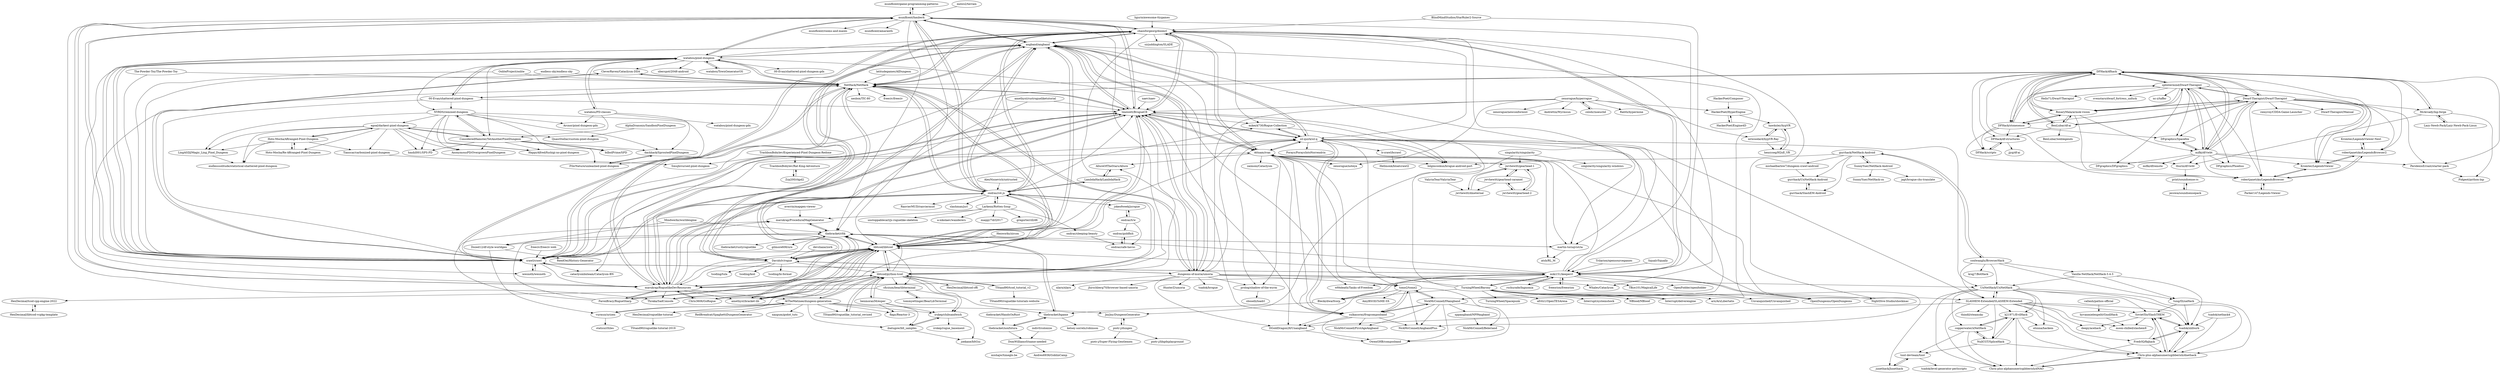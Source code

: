 digraph G {
"munificent/game-programming-patterns" -> "munificent/hauberk" ["e"=1]
"NightDive-Studio/shockmac" -> "chaosforgeorg/doomrl" ["e"=1]
"Interrupt/delverengine" -> "TurningWheel/Barony" ["e"=1]
"angband/angband" -> "NetHack/NetHack"
"angband/angband" -> "tmewett/BrogueCE"
"angband/angband" -> "crawl/crawl"
"angband/angband" -> "dungeons-of-moria/umoria"
"angband/angband" -> "sil-quirk/sil-q"
"angband/angband" -> "marukrap/RoguelikeDevResources"
"angband/angband" -> "chaosforgeorg/doomrl"
"angband/angband" -> "libtcod/libtcod"
"angband/angband" -> "Davidslv/rogue"
"angband/angband" -> "Attnam/ivan"
"angband/angband" -> "ondras/rot.js"
"angband/angband" -> "munificent/hauberk"
"angband/angband" -> "NickMcConnell/FAangband"
"angband/angband" -> "sulkasormi/frogcomposband"
"angband/angband" -> "watabou/pixel-dungeon"
"naev/naev" -> "tmewett/BrogueCE" ["e"=1]
"FaronBracy/RogueSharp" -> "marukrap/RoguelikeDevResources" ["e"=1]
"FaronBracy/RogueSharp" -> "libtcod/libtcod" ["e"=1]
"FaronBracy/RogueSharp" -> "marukrap/ProceduralMapGenerator" ["e"=1]
"FaronBracy/RogueSharp" -> "thebracket/rltk" ["e"=1]
"amethyst/bracket-lib" -> "libtcod/libtcod" ["e"=1]
"amethyst/bracket-lib" -> "thebracket/rltk" ["e"=1]
"freeciv/freeciv-web" -> "crawl/crawl" ["e"=1]
"latitudegames/AIDungeon" -> "NetHack/NetHack" ["e"=1]
"rschurade/Ingnomia" -> "miki151/keeperrl"
"Mindwerks/worldengine" -> "Dozed12/df-style-worldgen" ["e"=1]
"Mindwerks/worldengine" -> "thebracket/rltk" ["e"=1]
"marukrap/RoguelikeDevResources" -> "libtcod/libtcod"
"marukrap/RoguelikeDevResources" -> "FaronBracy/RogueSharp" ["e"=1]
"marukrap/RoguelikeDevResources" -> "munificent/hauberk"
"marukrap/RoguelikeDevResources" -> "angband/angband"
"marukrap/RoguelikeDevResources" -> "Chris3606/GoRogue" ["e"=1]
"marukrap/RoguelikeDevResources" -> "ondras/rot.js"
"marukrap/RoguelikeDevResources" -> "tmewett/BrogueCE"
"marukrap/RoguelikeDevResources" -> "marukrap/ProceduralMapGenerator"
"marukrap/RoguelikeDevResources" -> "thebracket/rltk"
"marukrap/RoguelikeDevResources" -> "AtTheMatinee/dungeon-generation"
"marukrap/RoguelikeDevResources" -> "Thraka/SadConsole" ["e"=1]
"marukrap/RoguelikeDevResources" -> "amethyst/bracket-lib" ["e"=1]
"marukrap/RoguelikeDevResources" -> "NetHack/NetHack"
"marukrap/RoguelikeDevResources" -> "libtcod/python-tcod"
"marukrap/RoguelikeDevResources" -> "chaosforgeorg/doomrl"
"miki151/keeperrl" -> "Blecki/dwarfcorp" ["e"=1]
"miki151/keeperrl" -> "OpenDungeons/OpenDungeons" ["e"=1]
"miki151/keeperrl" -> "crawl/crawl"
"miki151/keeperrl" -> "freeorion/freeorion" ["e"=1]
"miki151/keeperrl" -> "rschurade/Ingnomia"
"miki151/keeperrl" -> "chaosforgeorg/doomrl"
"miki151/keeperrl" -> "thebracket/rltk"
"miki151/keeperrl" -> "TurningWheel/Barony"
"miki151/keeperrl" -> "libtcod/libtcod"
"miki151/keeperrl" -> "TBye101/MagicalLife" ["e"=1]
"miki151/keeperrl" -> "Attnam/ivan"
"miki151/keeperrl" -> "w84death/Tanks-of-Freedom" ["e"=1]
"miki151/keeperrl" -> "OpenFodder/openfodder" ["e"=1]
"miki151/keeperrl" -> "marukrap/RoguelikeDevResources"
"miki151/keeperrl" -> "angband/angband"
"splintermind/Dwarf-Therapist" -> "Dwarf-Therapist/Dwarf-Therapist"
"splintermind/Dwarf-Therapist" -> "DFHack/dfhack"
"splintermind/Dwarf-Therapist" -> "RosaryMala/armok-vision"
"splintermind/Dwarf-Therapist" -> "mifki/df-twbt"
"splintermind/Dwarf-Therapist" -> "DFHack/stonesense"
"splintermind/Dwarf-Therapist" -> "DFgraphics/Phoebus"
"splintermind/Dwarf-Therapist" -> "Hello71/Dwarf-Therapist"
"splintermind/Dwarf-Therapist" -> "DFgraphics/DFgraphics"
"splintermind/Dwarf-Therapist" -> "svenstaro/dwarf_fortress_unfuck"
"splintermind/Dwarf-Therapist" -> "Kromtec/LegendsViewer"
"splintermind/Dwarf-Therapist" -> "DFgraphics/Spacefox"
"splintermind/Dwarf-Therapist" -> "robertjanetzko/LegendsBrowser"
"splintermind/Dwarf-Therapist" -> "nc-z/taffer"
"OoliteProject/oolite" -> "crawl/crawl" ["e"=1]
"OoliteProject/oolite" -> "NetHack/NetHack" ["e"=1]
"devshane/zork" -> "Davidslv/rogue" ["e"=1]
"BlindMindStudios/StarRuler2-Source" -> "miki151/keeperrl" ["e"=1]
"BlindMindStudios/StarRuler2-Source" -> "chaosforgeorg/doomrl" ["e"=1]
"Thraka/SadConsole" -> "libtcod/libtcod" ["e"=1]
"Dwarf-Therapist/Dwarf-Therapist" -> "DFHack/dfhack"
"Dwarf-Therapist/Dwarf-Therapist" -> "splintermind/Dwarf-Therapist"
"Dwarf-Therapist/Dwarf-Therapist" -> "mifki/df-twbt"
"Dwarf-Therapist/Dwarf-Therapist" -> "BenLubar/df-ai"
"Dwarf-Therapist/Dwarf-Therapist" -> "RosaryMala/armok-vision"
"Dwarf-Therapist/Dwarf-Therapist" -> "DFHack/stonesense"
"Dwarf-Therapist/Dwarf-Therapist" -> "robertjanetzko/LegendsBrowser"
"Dwarf-Therapist/Dwarf-Therapist" -> "robertjanetzko/LegendsBrowser2"
"Dwarf-Therapist/Dwarf-Therapist" -> "DFgraphics/Spacefox"
"Dwarf-Therapist/Dwarf-Therapist" -> "Kromtec/LegendsViewer"
"Dwarf-Therapist/Dwarf-Therapist" -> "McArcady/lnp-forge"
"Dwarf-Therapist/Dwarf-Therapist" -> "remyroy/CDDA-Game-Launcher" ["e"=1]
"Dwarf-Therapist/Dwarf-Therapist" -> "Dwarf-Therapist/Manual"
"Dwarf-Therapist/Dwarf-Therapist" -> "PeridexisErrant/starter-pack"
"Dwarf-Therapist/Dwarf-Therapist" -> "Kromtec/LegendsViewer-Next"
"HackerPoet/Composer" -> "HackerPoet/HyperEngine" ["e"=1]
"Chris3606/GoRogue" -> "marukrap/RoguelikeDevResources" ["e"=1]
"Chris3606/GoRogue" -> "libtcod/libtcod" ["e"=1]
"marukrap/ProceduralMapGenerator" -> "thebracket/rltk"
"Squalr/Squally" -> "miki151/keeperrl" ["e"=1]
"Trilarion/opensourcegames" -> "miki151/keeperrl" ["e"=1]
"mtwoodard/hypVR-Ray" -> "hawksley/hypVR"
"mtwoodard/hypVR-Ray" -> "henryseg/H2xE_VR"
"UnNetHack/UnNetHack" -> "Soviet5lo/SlashTHEM"
"UnNetHack/UnNetHack" -> "elunna/hackem"
"UnNetHack/UnNetHack" -> "tsadok/nhfourk"
"UnNetHack/UnNetHack" -> "SLASHEM-Extended/SLASHEM-Extended"
"UnNetHack/UnNetHack" -> "k21971/EvilHack"
"UnNetHack/UnNetHack" -> "copperwater/xNetHack"
"UnNetHack/UnNetHack" -> "Chris-plus-alphanumericgibberish/dNAO"
"UnNetHack/UnNetHack" -> "Chris-plus-alphanumericgibberish/dnethack"
"UnNetHack/UnNetHack" -> "junethack/Junethack"
"egoal/darkest-pixel-dungeon" -> "hmdzl001/SPS-PD"
"egoal/darkest-pixel-dungeon" -> "HappyAlfred/fushigi-no-pixel-dungeon"
"egoal/darkest-pixel-dungeon" -> "ConsideredHamster/YetAnotherPixelDungeon"
"egoal/darkest-pixel-dungeon" -> "Hoto-Mocha/ARranged-Pixel-Dungeon"
"egoal/darkest-pixel-dungeon" -> "LingASDJ/Magic_Ling_Pixel_Dungeon"
"egoal/darkest-pixel-dungeon" -> "Tianscar/carbonized-pixel-dungeon"
"egoal/darkest-pixel-dungeon" -> "AnonymousPD/OvergrownPixelDungeon"
"egoal/darkest-pixel-dungeon" -> "endlesssolitude/statistical-shattered-pixel-dungeon"
"egoal/darkest-pixel-dungeon" -> "QuasiStellar/custom-pixel-dungeon"
"egoal/darkest-pixel-dungeon" -> "Hoto-Mocha/Re-ARranged-Pixel-Dungeon"
"NullCGT/SpliceHack" -> "tnnt-devteam/tnnt"
"NullCGT/SpliceHack" -> "Chris-plus-alphanumericgibberish/dnethack"
"NullCGT/SpliceHack" -> "k21971/EvilHack"
"NullCGT/SpliceHack" -> "copperwater/xNetHack"
"tnnt-devteam/tnnt" -> "tsadok/level-generator-perlscripts"
"tnnt-devteam/tnnt" -> "junethack/Junethack"
"sil-quirk/sil-q" -> "sulkasormi/frogcomposband"
"sil-quirk/sil-q" -> "tmewett/BrogueCE"
"sil-quirk/sil-q" -> "NickMcConnell/FAangband"
"sil-quirk/sil-q" -> "prolog/shadow-of-the-wyrm"
"sil-quirk/sil-q" -> "tome2/tome2"
"sil-quirk/sil-q" -> "b-crawl/bcrawl"
"sil-quirk/sil-q" -> "Forays/ForaysIntoNorrendrin"
"sil-quirk/sil-q" -> "Attnam/ivan"
"sil-quirk/sil-q" -> "martin-tornqvist/ia"
"sil-quirk/sil-q" -> "angband/angband"
"sil-quirk/sil-q" -> "mikeyk730/Rogue-Collection"
"sil-quirk/sil-q" -> "bilgincoskun/brogue-android-port"
"sil-quirk/sil-q" -> "UnNetHack/UnNetHack"
"sil-quirk/sil-q" -> "NickMcConnell/AngbandPlus"
"sil-quirk/sil-q" -> "SLASHEM-Extended/SLASHEM-Extended"
"sulkasormi/frogcomposband" -> "NickMcConnell/FAangband"
"sulkasormi/frogcomposband" -> "sil-quirk/sil-q"
"sulkasormi/frogcomposband" -> "DGoldDragon28/Unangband"
"sulkasormi/frogcomposband" -> "NickMcConnell/FirstAgeAngband"
"sulkasormi/frogcomposband" -> "tome2/tome2"
"sulkasormi/frogcomposband" -> "NickMcConnell/AngbandPlus"
"sulkasormi/frogcomposband" -> "OwenGHB/composband"
"Attnam/ivan" -> "DGoldDragon28/Unangband"
"Attnam/ivan" -> "sil-quirk/sil-q"
"Attnam/ivan" -> "jwvhewitt/gearhead-1"
"Attnam/ivan" -> "sulkasormi/frogcomposband"
"Attnam/ivan" -> "martin-tornqvist/ia"
"Attnam/ivan" -> "SLASHEM-Extended/SLASHEM-Extended"
"Attnam/ivan" -> "prolog/shadow-of-the-wyrm"
"Attnam/ivan" -> "chaosforgeorg/doomrl"
"Attnam/ivan" -> "atsb/RL_M"
"Attnam/ivan" -> "tmewett/BrogueCE"
"Attnam/ivan" -> "tome2/tome2"
"Attnam/ivan" -> "bilgincoskun/brogue-android-port"
"Attnam/ivan" -> "AllureOfTheStars/Allure"
"Attnam/ivan" -> "zaimoni/Cataclysm" ["e"=1]
"Attnam/ivan" -> "zenorogue/noteye"
"jwvhewitt/gearhead-caramel" -> "jwvhewitt/gearhead-2"
"jwvhewitt/gearhead-caramel" -> "jwvhewitt/gearhead-1"
"jwvhewitt/gearhead-caramel" -> "jwvhewitt/dmeternal"
"averrin/mapgen-viewer" -> "marukrap/ProceduralMapGenerator" ["e"=1]
"hyvanmielenpelit/GnollHack" -> "moon-chilled/slashem9"
"b-crawl/bcrawl" -> "Hellmonk/bloatcrawl2"
"HexDecimal/roguelike-tutorial" -> "TStand90/roguelike-tutorial-2019"
"Chris-plus-alphanumericgibberish/dNAO" -> "Chris-plus-alphanumericgibberish/dnethack"
"k21971/EvilHack" -> "copperwater/xNetHack"
"k21971/EvilHack" -> "elunna/hackem"
"k21971/EvilHack" -> "Chris-plus-alphanumericgibberish/dnethack"
"k21971/EvilHack" -> "Chris-plus-alphanumericgibberish/dNAO"
"k21971/EvilHack" -> "NullCGT/SpliceHack"
"junethack/Junethack" -> "tnnt-devteam/tnnt"
"NickMcConnell/FAangband" -> "tome2/tome2"
"NickMcConnell/FAangband" -> "sulkasormi/frogcomposband"
"NickMcConnell/FAangband" -> "NickMcConnell/AngbandPlus"
"NickMcConnell/FAangband" -> "nppangband/NPPAngband"
"NickMcConnell/FAangband" -> "NickMcConnell/Beleriand"
"NickMcConnell/FAangband" -> "OwenGHB/composband"
"NickMcConnell/FAangband" -> "NickMcConnell/FirstAgeAngband"
"ondras/goldfish" -> "ondras/cafe-havoc"
"jwvhewitt/dmeternal" -> "jwvhewitt/gearhead-1"
"nppangband/NPPAngband" -> "NickMcConnell/Beleriand"
"NYRDS/remixed-dungeon" -> "ConsideredHamster/YetAnotherPixelDungeon"
"NYRDS/remixed-dungeon" -> "FthrNature/unleashed-pixel-dungeon"
"NYRDS/remixed-dungeon" -> "egoal/darkest-pixel-dungeon"
"NYRDS/remixed-dungeon" -> "hmdzl001/SPS-PD"
"NYRDS/remixed-dungeon" -> "dachhack/SproutedPixelDungeon"
"NYRDS/remixed-dungeon" -> "bilbolPrime/SPD"
"NYRDS/remixed-dungeon" -> "LingASDJ/Magic_Ling_Pixel_Dungeon"
"NYRDS/remixed-dungeon" -> "Arcnor/pixel-dungeon-gdx" ["e"=1]
"NYRDS/remixed-dungeon" -> "AnonymousPD/OvergrownPixelDungeon"
"NYRDS/remixed-dungeon" -> "HappyAlfred/fushigi-no-pixel-dungeon"
"watabou/pixel-dungeon" -> "00-Evan/shattered-pixel-dungeon" ["e"=1]
"watabou/pixel-dungeon" -> "watabou/PD-classes"
"watabou/pixel-dungeon" -> "NYRDS/remixed-dungeon"
"watabou/pixel-dungeon" -> "crawl/crawl"
"watabou/pixel-dungeon" -> "NetHack/NetHack"
"watabou/pixel-dungeon" -> "angband/angband"
"watabou/pixel-dungeon" -> "munificent/hauberk"
"watabou/pixel-dungeon" -> "ConsideredHamster/YetAnotherPixelDungeon"
"watabou/pixel-dungeon" -> "uberspot/2048-android" ["e"=1]
"watabou/pixel-dungeon" -> "watabou/TownGeneratorOS" ["e"=1]
"watabou/pixel-dungeon" -> "w84death/Tanks-of-Freedom" ["e"=1]
"watabou/pixel-dungeon" -> "chaosforgeorg/doomrl"
"watabou/pixel-dungeon" -> "marukrap/RoguelikeDevResources"
"watabou/pixel-dungeon" -> "00-Evan/shattered-pixel-dungeon-gdx" ["e"=1]
"watabou/pixel-dungeon" -> "CleverRaven/Cataclysm-DDA" ["e"=1]
"crawl/crawl" -> "angband/angband"
"crawl/crawl" -> "NetHack/NetHack"
"crawl/crawl" -> "tmewett/BrogueCE"
"crawl/crawl" -> "CleverRaven/Cataclysm-DDA" ["e"=1]
"crawl/crawl" -> "wesnoth/wesnoth" ["e"=1]
"crawl/crawl" -> "libtcod/libtcod"
"crawl/crawl" -> "cataclysmbnteam/Cataclysm-BN" ["e"=1]
"crawl/crawl" -> "ondras/rot.js"
"crawl/crawl" -> "chaosforgeorg/doomrl"
"crawl/crawl" -> "miki151/keeperrl"
"crawl/crawl" -> "munificent/hauberk"
"crawl/crawl" -> "sil-quirk/sil-q"
"crawl/crawl" -> "Attnam/ivan"
"crawl/crawl" -> "marukrap/RoguelikeDevResources"
"crawl/crawl" -> "watabou/pixel-dungeon"
"munificent/hauberk" -> "marukrap/RoguelikeDevResources"
"munificent/hauberk" -> "ondras/rot.js"
"munificent/hauberk" -> "libtcod/libtcod"
"munificent/hauberk" -> "munificent/rooms-and-mazes"
"munificent/hauberk" -> "munificent/amaranth" ["e"=1]
"munificent/hauberk" -> "tmewett/BrogueCE"
"munificent/hauberk" -> "angband/angband"
"munificent/hauberk" -> "munificent/game-programming-patterns" ["e"=1]
"munificent/hauberk" -> "crawl/crawl"
"munificent/hauberk" -> "Thraka/SadConsole" ["e"=1]
"munificent/hauberk" -> "chaosforgeorg/doomrl"
"munificent/hauberk" -> "thebracket/rltk"
"munificent/hauberk" -> "watabou/pixel-dungeon"
"munificent/hauberk" -> "libtcod/python-tcod"
"munificent/hauberk" -> "miki151/keeperrl"
"DFHack/stonesense" -> "RosaryMala/armok-vision"
"DFHack/stonesense" -> "DFHack/dfhack"
"DFHack/stonesense" -> "splintermind/Dwarf-Therapist"
"DFHack/stonesense" -> "DFHack/scripts"
"DFHack/stonesense" -> "DFHack/df-structures"
"DFHack/stonesense" -> "DFgraphics/Spacefox"
"DFHack/stonesense" -> "thurin/df-twbt"
"amethyst/rustrogueliketutorial" -> "thebracket/rltk" ["e"=1]
"amethyst/rustrogueliketutorial" -> "tmewett/BrogueCE" ["e"=1]
"00-Evan/shattered-pixel-dungeon" -> "watabou/pixel-dungeon" ["e"=1]
"00-Evan/shattered-pixel-dungeon" -> "crawl/crawl" ["e"=1]
"00-Evan/shattered-pixel-dungeon" -> "NetHack/NetHack" ["e"=1]
"00-Evan/shattered-pixel-dungeon" -> "NYRDS/remixed-dungeon" ["e"=1]
"00-Evan/shattered-pixel-dungeon" -> "tmewett/BrogueCE" ["e"=1]
"OpenDungeons/OpenDungeons" -> "miki151/keeperrl" ["e"=1]
"RosaryMala/armok-vision" -> "DFHack/stonesense"
"RosaryMala/armok-vision" -> "splintermind/Dwarf-Therapist"
"RosaryMala/armok-vision" -> "DFHack/dfhack"
"RosaryMala/armok-vision" -> "mifki/df-twbt"
"RosaryMala/armok-vision" -> "BenLubar/df-ai"
"RosaryMala/armok-vision" -> "robertjanetzko/LegendsBrowser"
"RosaryMala/armok-vision" -> "Dwarf-Therapist/Dwarf-Therapist"
"DFgraphics/Spacefox" -> "mifki/df-twbt"
"tmewett/BrogueCE" -> "sil-quirk/sil-q"
"tmewett/BrogueCE" -> "angband/angband"
"tmewett/BrogueCE" -> "dungeons-of-moria/umoria"
"tmewett/BrogueCE" -> "crawl/crawl"
"tmewett/BrogueCE" -> "NetHack/NetHack"
"tmewett/BrogueCE" -> "libtcod/libtcod"
"tmewett/BrogueCE" -> "Attnam/ivan"
"tmewett/BrogueCE" -> "chaosforgeorg/doomrl"
"tmewett/BrogueCE" -> "marukrap/RoguelikeDevResources"
"tmewett/BrogueCE" -> "sulkasormi/frogcomposband"
"tmewett/BrogueCE" -> "cataclysmbnteam/Cataclysm-BN" ["e"=1]
"tmewett/BrogueCE" -> "Davidslv/rogue"
"tmewett/BrogueCE" -> "bilgincoskun/brogue-android-port"
"tmewett/BrogueCE" -> "mikeyk730/Rogue-Collection"
"tmewett/BrogueCE" -> "munificent/hauberk"
"watabou/PD-classes" -> "watabou/pixel-dungeon"
"watabou/PD-classes" -> "ConsideredHamster/YetAnotherPixelDungeon"
"watabou/PD-classes" -> "watabou/pixel-dungeon-gdx"
"watabou/PD-classes" -> "Arcnor/pixel-dungeon-gdx" ["e"=1]
"watabou/PD-classes" -> "dachhack/SproutedPixelDungeon"
"TStand90/tcod_tutorial_v2" -> "libtcod/python-tcod"
"TStand90/tcod_tutorial_v2" -> "TStand90/roguelike-tutorials-website"
"BenLubar/df-ai" -> "BenLubar/weblegends"
"BenLubar/df-ai" -> "RosaryMala/armok-vision"
"BenLubar/df-ai" -> "DFHack/df-structures"
"BenLubar/df-ai" -> "DFHack/dfhack"
"BenLubar/df-ai" -> "Dwarf-Therapist/Dwarf-Therapist"
"cnlohr/noeuclid" -> "zenorogue/hyperrogue" ["e"=1]
"thebracket/noxfutura" -> "DomWilliams0/name-needed"
"thebracket/noxfutura" -> "thebracket/bgame"
"TrashboxBobylev/Experienced-Pixel-Dungeon-Redone" -> "TrashboxBobylev/Rat-King-Adventure"
"TrashboxBobylev/Experienced-Pixel-Dungeon-Redone" -> "Smujb/cursed-pixel-dungeon"
"gurrhack/NetHack-Android" -> "SunnyYuer/NetHack-Android"
"gurrhack/NetHack-Android" -> "gurrhack/UnNetHack-Android"
"gurrhack/NetHack-Android" -> "bilgincoskun/brogue-android-port"
"gurrhack/NetHack-Android" -> "coolwanglu/BrowserHack"
"gurrhack/NetHack-Android" -> "michaelbarlow7/dungeon-crawl-android"
"gurrhack/NetHack-Android" -> "gurrhack/SlashEM-Android"
"vurmux/urizen" -> "AtTheMatinee/dungeon-generation"
"vurmux/urizen" -> "statico/rltiles"
"prolog/shadow-of-the-wyrm" -> "sboselli/loadrl"
"thurin/df-twbt" -> "prixt/soundsense-rs"
"indiv0/colonize" -> "DomWilliams0/name-needed" ["e"=1]
"Soviet5lo/SlashTHEM" -> "deepy/acehack"
"Soviet5lo/SlashTHEM" -> "moon-chilled/slashem9"
"Soviet5lo/SlashTHEM" -> "tsadok/nhfourk"
"Soviet5lo/SlashTHEM" -> "Chris-plus-alphanumericgibberish/dnethack"
"DomWilliams0/name-needed" -> "mishajw/timeglo.be"
"DomWilliams0/name-needed" -> "Andres6936/GoblinCamp"
"jecowa/soundsensepack" -> "prixt/soundsense-rs"
"cfyzium/bearlibterminal" -> "tommyettinger/BearLibTerminal"
"cfyzium/bearlibterminal" -> "HexDecimal/tcod-cpp-engine-2022"
"cfyzium/bearlibterminal" -> "irskep/clubsandwich"
"mifki/df-twbt" -> "DFgraphics/Spacefox"
"mifki/df-twbt" -> "robertjanetzko/LegendsBrowser"
"mifki/df-twbt" -> "thurin/df-twbt"
"mifki/df-twbt" -> "DFgraphics/Phoebus"
"mifki/df-twbt" -> "DFgraphics/DFgraphics"
"mifki/df-twbt" -> "DFHack/dfhack"
"mifki/df-twbt" -> "splintermind/Dwarf-Therapist"
"mifki/df-twbt" -> "PeridexisErrant/starter-pack"
"mifki/df-twbt" -> "Dwarf-Therapist/Dwarf-Therapist"
"mifki/df-twbt" -> "Kromtec/LegendsViewer"
"mifki/df-twbt" -> "mifki/dfremote"
"gurrhack/UnNetHack-Android" -> "gurrhack/SlashEM-Android"
"prixt/soundsense-rs" -> "jecowa/soundsensepack"
"endless-sky/endless-sky" -> "crawl/crawl" ["e"=1]
"endless-sky/endless-sky" -> "NetHack/NetHack" ["e"=1]
"Blecki/dwarfcorp" -> "miki151/keeperrl" ["e"=1]
"Blecki/dwarfcorp" -> "thebracket/bgame" ["e"=1]
"thebracket/HandsOnRust" -> "thebracket/noxfutura" ["e"=1]
"freeorion/freeorion" -> "miki151/keeperrl" ["e"=1]
"HexDecimal/libtcod-vcpkg-template" -> "HexDecimal/tcod-cpp-engine-2022"
"ligurio/awesome-ttygames" -> "chaosforgeorg/doomrl" ["e"=1]
"DFHack/df-structures" -> "DFHack/scripts"
"DFHack/df-structures" -> "jjyg/df-ai"
"ValyriaTear/ValyriaTear" -> "jwvhewitt/dmeternal" ["e"=1]
"libtcod/python-tcod" -> "libtcod/libtcod"
"libtcod/python-tcod" -> "TStand90/roguelike_tutorial_revised"
"libtcod/python-tcod" -> "TStand90/tcod_tutorial_v2"
"libtcod/python-tcod" -> "AtTheMatinee/dungeon-generation"
"libtcod/python-tcod" -> "benmoran56/esper" ["e"=1]
"libtcod/python-tcod" -> "irskep/clubsandwich"
"libtcod/python-tcod" -> "cfyzium/bearlibterminal"
"libtcod/python-tcod" -> "thebracket/rltk"
"libtcod/python-tcod" -> "ondras/rot.js"
"libtcod/python-tcod" -> "thebracket/bgame"
"libtcod/python-tcod" -> "tmewett/BrogueCE"
"libtcod/python-tcod" -> "HexDecimal/libtcod-cffi"
"libtcod/python-tcod" -> "HexDecimal/roguelike-tutorial"
"libtcod/python-tcod" -> "amethyst/bracket-lib" ["e"=1]
"libtcod/python-tcod" -> "marukrap/RoguelikeDevResources"
"dachhack/SproutedPixelDungeon" -> "FthrNature/unleashed-pixel-dungeon"
"Lazy-Newb-Pack/Lazy-Newb-Pack-Linux" -> "McArcady/lnp-forge"
"FredrIQ/fiqhack" -> "tsadok/nhfourk"
"FredrIQ/fiqhack" -> "Chris-plus-alphanumericgibberish/dnethack"
"FredrIQ/fiqhack" -> "Chris-plus-alphanumericgibberish/dNAO"
"FredrIQ/fiqhack" -> "Soviet5lo/SlashTHEM"
"tung/DynaHack" -> "Chris-plus-alphanumericgibberish/dnethack"
"tung/DynaHack" -> "Soviet5lo/SlashTHEM"
"tung/DynaHack" -> "tsadok/nhfourk"
"Parker147/Legends-Viewer" -> "robertjanetzko/LegendsBrowser"
"michaelbarlow7/dungeon-crawl-android" -> "gurrhack/UnNetHack-Android"
"SLASHEM-Extended/SLASHEM-Extended" -> "moon-chilled/slashem9"
"SLASHEM-Extended/SLASHEM-Extended" -> "UnNetHack/UnNetHack"
"SLASHEM-Extended/SLASHEM-Extended" -> "Chris-plus-alphanumericgibberish/dnethack"
"SLASHEM-Extended/SLASHEM-Extended" -> "Soviet5lo/SlashTHEM"
"SLASHEM-Extended/SLASHEM-Extended" -> "tsadok/nhfourk"
"SLASHEM-Extended/SLASHEM-Extended" -> "Chris-plus-alphanumericgibberish/dNAO"
"SLASHEM-Extended/SLASHEM-Extended" -> "NullCGT/SpliceHack"
"SLASHEM-Extended/SLASHEM-Extended" -> "k21971/EvilHack"
"SLASHEM-Extended/SLASHEM-Extended" -> "FredrIQ/fiqhack"
"SLASHEM-Extended/SLASHEM-Extended" -> "DGoldDragon28/Unangband"
"SLASHEM-Extended/SLASHEM-Extended" -> "thindil/steamsky"
"SLASHEM-Extended/SLASHEM-Extended" -> "deepy/acehack"
"tsadok/nhfourk" -> "Chris-plus-alphanumericgibberish/dnethack"
"tsadok/nhfourk" -> "FredrIQ/fiqhack"
"tsadok/nhfourk" -> "Soviet5lo/SlashTHEM"
"coolwanglu/BrowserHack" -> "gurrhack/NetHack-Android"
"coolwanglu/BrowserHack" -> "Vanilla-NetHack/NetHack-3.4.3"
"coolwanglu/BrowserHack" -> "UnNetHack/UnNetHack"
"coolwanglu/BrowserHack" -> "tung/DynaHack"
"coolwanglu/BrowserHack" -> "krajj7/BotHack"
"coolwanglu/BrowserHack" -> "SLASHEM-Extended/SLASHEM-Extended"
"tommyettinger/BearLibTerminal" -> "cfyzium/bearlibterminal"
"tsadok/nethack4" -> "Chris-plus-alphanumericgibberish/dnethack"
"tsadok/nethack4" -> "tsadok/nhfourk"
"Zrp200/rkpd2" -> "TrashboxBobylev/Rat-King-Adventure"
"TrashboxBobylev/Rat-King-Adventure" -> "Zrp200/rkpd2"
"FthrNature/unleashed-pixel-dungeon" -> "dachhack/SproutedPixelDungeon"
"Hoto-Mocha/ARranged-Pixel-Dungeon" -> "Hoto-Mocha/Re-ARranged-Pixel-Dungeon"
"Hoto-Mocha/ARranged-Pixel-Dungeon" -> "LingASDJ/Magic_Ling_Pixel_Dungeon"
"Hoto-Mocha/ARranged-Pixel-Dungeon" -> "egoal/darkest-pixel-dungeon"
"Hoto-Mocha/ARranged-Pixel-Dungeon" -> "endlesssolitude/statistical-shattered-pixel-dungeon"
"Hoto-Mocha/ARranged-Pixel-Dungeon" -> "Tianscar/carbonized-pixel-dungeon"
"Tianscar/carbonized-pixel-dungeon" -> "Smujb/cursed-pixel-dungeon"
"ondras/rot.js" -> "libtcod/libtcod"
"ondras/rot.js" -> "marukrap/RoguelikeDevResources"
"ondras/rot.js" -> "munificent/hauberk"
"ondras/rot.js" -> "Larkenx/Rotten-Soup"
"ondras/rot.js" -> "LambdaHack/LambdaHack" ["e"=1]
"ondras/rot.js" -> "libtcod/python-tcod"
"ondras/rot.js" -> "crawl/crawl"
"ondras/rot.js" -> "angband/angband"
"ondras/rot.js" -> "NetHack/NetHack"
"ondras/rot.js" -> "chaosforgeorg/doomrl"
"ondras/rot.js" -> "amethyst/bracket-lib" ["e"=1]
"ondras/rot.js" -> "tmewett/BrogueCE"
"ondras/rot.js" -> "jokeofweek/jsrogue"
"ondras/rot.js" -> "RanvierMUD/ranviermud" ["e"=1]
"ondras/rot.js" -> "slashman/jsrl"
"NetHack/NetHack" -> "angband/angband"
"NetHack/NetHack" -> "crawl/crawl"
"NetHack/NetHack" -> "tmewett/BrogueCE"
"NetHack/NetHack" -> "dungeons-of-moria/umoria"
"NetHack/NetHack" -> "CleverRaven/Cataclysm-DDA" ["e"=1]
"NetHack/NetHack" -> "libtcod/libtcod"
"NetHack/NetHack" -> "marukrap/RoguelikeDevResources"
"NetHack/NetHack" -> "ondras/rot.js"
"NetHack/NetHack" -> "wesnoth/wesnoth" ["e"=1]
"NetHack/NetHack" -> "chaosforgeorg/doomrl"
"NetHack/NetHack" -> "watabou/pixel-dungeon"
"NetHack/NetHack" -> "nesbox/TIC-80" ["e"=1]
"NetHack/NetHack" -> "Davidslv/rogue"
"NetHack/NetHack" -> "00-Evan/shattered-pixel-dungeon" ["e"=1]
"NetHack/NetHack" -> "freeciv/freeciv" ["e"=1]
"tome2/tome2" -> "AmyBSOD/ToME-SX"
"tome2/tome2" -> "NickMcConnell/FAangband"
"tome2/tome2" -> "NickMcConnell/AngbandPlus"
"tome2/tome2" -> "DGoldDragon28/Unangband"
"tome2/tome2" -> "sulkasormi/frogcomposband"
"tome2/tome2" -> "OwenGHB/composband"
"zenorogue/hyperrogue" -> "Ralith/hypermine"
"zenorogue/hyperrogue" -> "HackerPoet/HyperEngine"
"zenorogue/hyperrogue" -> "zenorogue/newconformist"
"zenorogue/hyperrogue" -> "mtwoodard/hypVR-Ray"
"zenorogue/hyperrogue" -> "tmewett/BrogueCE"
"zenorogue/hyperrogue" -> "cnlohr/noeuclid" ["e"=1]
"zenorogue/hyperrogue" -> "dungeons-of-moria/umoria"
"zenorogue/hyperrogue" -> "zenorogue/noteye"
"zenorogue/hyperrogue" -> "Andrettin/Wyrmsun" ["e"=1]
"singularity/singularity" -> "singularity/singularity-windows"
"singularity/singularity" -> "JnyJny/DungeonGenerator"
"singularity/singularity" -> "jwvhewitt/gearhead-1"
"robertjanetzko/LegendsBrowser2" -> "Kromtec/LegendsViewer"
"robertjanetzko/LegendsBrowser2" -> "robertjanetzko/LegendsBrowser"
"robertjanetzko/LegendsBrowser2" -> "Kromtec/LegendsViewer-Next"
"martin-tornqvist/ia" -> "atsb/RL_M"
"HackerPoet/HyperEngine" -> "HackerPoet/Engine4D"
"HackerPoet/HyperEngine" -> "hawksley/hypVR"
"piotr-j/dungen" -> "JnyJny/DungeonGenerator"
"piotr-j/dungen" -> "piotr-j/libgdxplayground" ["e"=1]
"piotr-j/dungen" -> "piotr-j/Super-Flying-Gentlemen"
"JnyJny/DungeonGenerator" -> "piotr-j/dungen"
"benmoran56/esper" -> "libtcod/python-tcod" ["e"=1]
"benmoran56/esper" -> "irskep/clubsandwich" ["e"=1]
"benmoran56/esper" -> "ibatugow/blt_samples" ["e"=1]
"benmoran56/esper" -> "flags/Reactor-3" ["e"=1]
"PeridexisErrant/starter-pack" -> "Pidgeot/python-lnp"
"Kromtec/LegendsViewer" -> "robertjanetzko/LegendsBrowser2"
"Kromtec/LegendsViewer" -> "robertjanetzko/LegendsBrowser"
"thebracket/bgame" -> "thebracket/rltk"
"thebracket/bgame" -> "thebracket/noxfutura"
"thebracket/bgame" -> "kelsey-sorrels/robinson"
"robertjanetzko/LegendsBrowser" -> "Parker147/Legends-Viewer"
"robertjanetzko/LegendsBrowser" -> "Kromtec/LegendsViewer"
"robertjanetzko/LegendsBrowser" -> "robertjanetzko/LegendsBrowser2"
"DFHack/dfhack" -> "Dwarf-Therapist/Dwarf-Therapist"
"DFHack/dfhack" -> "splintermind/Dwarf-Therapist"
"DFHack/dfhack" -> "mifki/df-twbt"
"DFHack/dfhack" -> "DFHack/stonesense"
"DFHack/dfhack" -> "RosaryMala/armok-vision"
"DFHack/dfhack" -> "DFHack/df-structures"
"DFHack/dfhack" -> "BenLubar/df-ai"
"DFHack/dfhack" -> "McArcady/lnp-forge"
"DFHack/dfhack" -> "DFHack/scripts"
"DFHack/dfhack" -> "robertjanetzko/LegendsBrowser"
"DFHack/dfhack" -> "Kromtec/LegendsViewer"
"DFHack/dfhack" -> "robertjanetzko/LegendsBrowser2"
"DFHack/dfhack" -> "PeridexisErrant/starter-pack"
"DFHack/dfhack" -> "crawl/crawl"
"DFHack/dfhack" -> "NetHack/NetHack"
"CleverRaven/Cataclysm-DDA" -> "crawl/crawl" ["e"=1]
"CleverRaven/Cataclysm-DDA" -> "NetHack/NetHack" ["e"=1]
"callanh/pathos-official" -> "hyvanmielenpelit/GnollHack"
"McArcady/lnp-forge" -> "Lazy-Newb-Pack/Lazy-Newb-Pack-Linux"
"McArcady/lnp-forge" -> "thurin/df-twbt"
"McArcady/lnp-forge" -> "Pidgeot/python-lnp"
"McArcady/lnp-forge" -> "DFHack/dfhack"
"LingASDJ/Magic_Ling_Pixel_Dungeon" -> "endlesssolitude/statistical-shattered-pixel-dungeon"
"jwvhewitt/gearhead-1" -> "jwvhewitt/gearhead-2"
"jwvhewitt/gearhead-1" -> "jwvhewitt/gearhead-caramel"
"jwvhewitt/gearhead-1" -> "jwvhewitt/dmeternal"
"jwvhewitt/gearhead-2" -> "jwvhewitt/gearhead-1"
"jwvhewitt/gearhead-2" -> "jwvhewitt/gearhead-caramel"
"thebracket/rltk" -> "thebracket/bgame"
"thebracket/rltk" -> "libtcod/libtcod"
"thebracket/rltk" -> "amethyst/bracket-lib" ["e"=1]
"thebracket/rltk" -> "marukrap/ProceduralMapGenerator"
"thebracket/rltk" -> "gilmore606/ure" ["e"=1]
"thebracket/rltk" -> "martin-tornqvist/ia"
"thebracket/rltk" -> "thebracket/rustyroguelike" ["e"=1]
"thebracket/rltk" -> "Dozed12/df-style-worldgen"
"SunnyYuer/NetHack-Android" -> "gurrhack/NetHack-Android"
"SunnyYuer/NetHack-Android" -> "SunnyYuer/NetHack-cn"
"SunnyYuer/NetHack-Android" -> "jagt/brogue-chs-translate"
"DFHack/scripts" -> "DFHack/df-structures"
"HexDecimal/tcod-cpp-engine-2022" -> "HexDecimal/libtcod-vcpkg-template"
"ondras/cafe-havoc" -> "ondras/goldfish"
"mewo2/terrain" -> "munificent/hauberk" ["e"=1]
"Davidslv/rogue" -> "dungeons-of-moria/umoria"
"Davidslv/rogue" -> "libtcod/libtcod"
"Davidslv/rogue" -> "tmewett/BrogueCE"
"Davidslv/rogue" -> "angband/angband"
"Davidslv/rogue" -> "mikeyk730/Rogue-Collection"
"Davidslv/rogue" -> "NetHack/NetHack"
"Davidslv/rogue" -> "tsoding/koil" ["e"=1]
"Davidslv/rogue" -> "libtcod/python-tcod"
"Davidslv/rogue" -> "tsoding/bi-format" ["e"=1]
"Davidslv/rogue" -> "marukrap/RoguelikeDevResources"
"Davidslv/rogue" -> "tsoding/tula" ["e"=1]
"dungeons-of-moria/umoria" -> "angband/angband"
"dungeons-of-moria/umoria" -> "tmewett/BrogueCE"
"dungeons-of-moria/umoria" -> "Davidslv/rogue"
"dungeons-of-moria/umoria" -> "sil-quirk/sil-q"
"dungeons-of-moria/umoria" -> "DGoldDragon28/Unangband"
"dungeons-of-moria/umoria" -> "prolog/shadow-of-the-wyrm"
"dungeons-of-moria/umoria" -> "NetHack/NetHack"
"dungeons-of-moria/umoria" -> "nlarn/nlarn"
"dungeons-of-moria/umoria" -> "UnNetHack/UnNetHack"
"dungeons-of-moria/umoria" -> "jhirschberg70/browser-based-umoria"
"dungeons-of-moria/umoria" -> "AllureOfTheStars/Allure"
"dungeons-of-moria/umoria" -> "Whales/Cataclysm" ["e"=1]
"dungeons-of-moria/umoria" -> "tome2/tome2"
"dungeons-of-moria/umoria" -> "HunterZ/umoria"
"dungeons-of-moria/umoria" -> "tsadok/brogue"
"TurningWheel/Barony" -> "arx/ArxLibertatis" ["e"=1]
"TurningWheel/Barony" -> "miki151/keeperrl"
"TurningWheel/Barony" -> "Interrupt/delverengine" ["e"=1]
"TurningWheel/Barony" -> "Unvanquished/Unvanquished" ["e"=1]
"TurningWheel/Barony" -> "OpenDungeons/OpenDungeons" ["e"=1]
"TurningWheel/Barony" -> "TurningWheel/Spacepunk"
"TurningWheel/Barony" -> "afritz1/OpenTESArena" ["e"=1]
"TurningWheel/Barony" -> "Interrupt/systemshock" ["e"=1]
"TurningWheel/Barony" -> "NightDive-Studio/shockmac" ["e"=1]
"TurningWheel/Barony" -> "NBlood/NBlood" ["e"=1]
"TurningWheel/Barony" -> "tmewett/BrogueCE"
"TurningWheel/Barony" -> "Blecki/dwarfcorp" ["e"=1]
"TurningWheel/Barony" -> "Attnam/ivan"
"Dozed12/df-style-worldgen" -> "vurmux/urizen"
"Dozed12/df-style-worldgen" -> "ReedOei/History-Generator"
"gurrhack/SlashEM-Android" -> "gurrhack/UnNetHack-Android"
"ibatugow/blt_samples" -> "irskep/clubsandwich"
"ibatugow/blt_samples" -> "joekane/bltGui"
"AlphaDraxonis/SandboxPixelDungeon" -> "QuasiStellar/custom-pixel-dungeon"
"The-Powder-Toy/The-Powder-Toy" -> "NetHack/NetHack" ["e"=1]
"The-Powder-Toy/The-Powder-Toy" -> "crawl/crawl" ["e"=1]
"Hoto-Mocha/Re-ARranged-Pixel-Dungeon" -> "Hoto-Mocha/ARranged-Pixel-Dungeon"
"chaosforgeorg/doomrl" -> "angband/angband"
"chaosforgeorg/doomrl" -> "Attnam/ivan"
"chaosforgeorg/doomrl" -> "tmewett/BrogueCE"
"chaosforgeorg/doomrl" -> "martin-tornqvist/ia"
"chaosforgeorg/doomrl" -> "crawl/crawl"
"chaosforgeorg/doomrl" -> "miki151/keeperrl"
"chaosforgeorg/doomrl" -> "ondras/rot.js"
"chaosforgeorg/doomrl" -> "libtcod/libtcod"
"chaosforgeorg/doomrl" -> "marukrap/RoguelikeDevResources"
"chaosforgeorg/doomrl" -> "munificent/hauberk"
"chaosforgeorg/doomrl" -> "NetHack/NetHack"
"chaosforgeorg/doomrl" -> "Whales/Cataclysm" ["e"=1]
"chaosforgeorg/doomrl" -> "sil-quirk/sil-q"
"chaosforgeorg/doomrl" -> "mikeyk730/Rogue-Collection"
"chaosforgeorg/doomrl" -> "sirjuddington/SLADE" ["e"=1]
"libtcod/libtcod" -> "libtcod/python-tcod"
"libtcod/libtcod" -> "marukrap/RoguelikeDevResources"
"libtcod/libtcod" -> "amethyst/bracket-lib" ["e"=1]
"libtcod/libtcod" -> "tmewett/BrogueCE"
"libtcod/libtcod" -> "ondras/rot.js"
"libtcod/libtcod" -> "thebracket/rltk"
"libtcod/libtcod" -> "FaronBracy/RogueSharp" ["e"=1]
"libtcod/libtcod" -> "Thraka/SadConsole" ["e"=1]
"libtcod/libtcod" -> "angband/angband"
"libtcod/libtcod" -> "Chris3606/GoRogue" ["e"=1]
"libtcod/libtcod" -> "Davidslv/rogue"
"libtcod/libtcod" -> "NetHack/NetHack"
"libtcod/libtcod" -> "sil-quirk/sil-q"
"libtcod/libtcod" -> "cfyzium/bearlibterminal"
"libtcod/libtcod" -> "crawl/crawl"
"Larkenx/Rotten-Soup" -> "ondras/rot.js"
"Larkenx/Rotten-Soup" -> "ondras/sleeping-beauty"
"Larkenx/Rotten-Soup" -> "marukrap/ProceduralMapGenerator"
"Larkenx/Rotten-Soup" -> "a-nikolaev/wanderers"
"Larkenx/Rotten-Soup" -> "maqqr/7drl2017"
"Larkenx/Rotten-Soup" -> "gregorterrill/d6"
"Larkenx/Rotten-Soup" -> "unstoppablecarl/js-roguelike-skeleton" ["e"=1]
"Chris-plus-alphanumericgibberish/dnethack" -> "Chris-plus-alphanumericgibberish/dNAO"
"Chris-plus-alphanumericgibberish/dnethack" -> "tsadok/nhfourk"
"Chris-plus-alphanumericgibberish/dnethack" -> "Soviet5lo/SlashTHEM"
"hawksley/hypVR" -> "henryseg/H2xE_VR"
"hawksley/hypVR" -> "mtwoodard/hypVR-Ray"
"mikeyk730/Rogue-Collection" -> "sil-quirk/sil-q"
"mikeyk730/Rogue-Collection" -> "bilgincoskun/brogue-android-port"
"Vanilla-NetHack/NetHack-3.4.3" -> "UnNetHack/UnNetHack"
"Vanilla-NetHack/NetHack-3.4.3" -> "tsadok/nhfourk"
"Vanilla-NetHack/NetHack-3.4.3" -> "tung/DynaHack"
"DGoldDragon28/Unangband" -> "OwenGHB/composband"
"ConsideredHamster/YetAnotherPixelDungeon" -> "NYRDS/remixed-dungeon"
"ConsideredHamster/YetAnotherPixelDungeon" -> "egoal/darkest-pixel-dungeon"
"ConsideredHamster/YetAnotherPixelDungeon" -> "hmdzl001/SPS-PD"
"ConsideredHamster/YetAnotherPixelDungeon" -> "bilbolPrime/SPD"
"ConsideredHamster/YetAnotherPixelDungeon" -> "FthrNature/unleashed-pixel-dungeon"
"ConsideredHamster/YetAnotherPixelDungeon" -> "AnonymousPD/OvergrownPixelDungeon"
"ConsideredHamster/YetAnotherPixelDungeon" -> "HappyAlfred/fushigi-no-pixel-dungeon"
"ConsideredHamster/YetAnotherPixelDungeon" -> "dachhack/SproutedPixelDungeon"
"AlexNisnevich/untrusted" -> "ondras/rot.js" ["e"=1]
"HackerPoet/Engine4D" -> "HackerPoet/HyperEngine"
"ondras/sleeping-beauty" -> "ondras/cafe-havoc"
"ondras/trw" -> "jokeofweek/jsrogue"
"ondras/trw" -> "ondras/goldfish"
"ondras/trw" -> "ondras/cafe-havoc"
"henryseg/H2xE_VR" -> "hawksley/hypVR"
"Kromtec/LegendsViewer-Next" -> "robertjanetzko/LegendsBrowser2"
"irskep/clubsandwich" -> "ibatugow/blt_samples"
"irskep/clubsandwich" -> "joekane/bltGui"
"irskep/clubsandwich" -> "irskep/rogue_basement"
"wesnoth/wesnoth" -> "crawl/crawl" ["e"=1]
"watabou/TownGeneratorOS" -> "watabou/pixel-dungeon" ["e"=1]
"Hexworks/zircon" -> "libtcod/libtcod" ["e"=1]
"LambdaHack/LambdaHack" -> "AllureOfTheStars/Allure" ["e"=1]
"LambdaHack/LambdaHack" -> "ondras/rot.js" ["e"=1]
"AtTheMatinee/dungeon-generation" -> "vurmux/urizen"
"AtTheMatinee/dungeon-generation" -> "irskep/clubsandwich"
"AtTheMatinee/dungeon-generation" -> "libtcod/python-tcod"
"AtTheMatinee/dungeon-generation" -> "ibatugow/blt_samples"
"AtTheMatinee/dungeon-generation" -> "JnyJny/DungeonGenerator"
"AtTheMatinee/dungeon-generation" -> "TStand90/roguelike_tutorial_revised"
"AtTheMatinee/dungeon-generation" -> "RedBreadcat/SpaghettiDungeonGenerator"
"AtTheMatinee/dungeon-generation" -> "flags/Reactor-3"
"AtTheMatinee/dungeon-generation" -> "nazgum/godot_tuts"
"AtTheMatinee/dungeon-generation" -> "HexDecimal/roguelike-tutorial"
"AllureOfTheStars/Allure" -> "LambdaHack/LambdaHack" ["e"=1]
"TStand90/roguelike_tutorial_revised" -> "libtcod/python-tcod"
"copperwater/xNetHack" -> "k21971/EvilHack"
"copperwater/xNetHack" -> "tnnt-devteam/tnnt"
"copperwater/xNetHack" -> "Chris-plus-alphanumericgibberish/dNAO"
"copperwater/xNetHack" -> "NullCGT/SpliceHack"
"jokeofweek/jsrogue" -> "ondras/trw"
"munificent/game-programming-patterns" ["l"="-25.219,-33.195", "c"=82]
"munificent/hauberk" ["l"="-10.043,2.935"]
"NightDive-Studio/shockmac" ["l"="-9.657,2.118", "c"=798]
"chaosforgeorg/doomrl" ["l"="-9.996,2.956"]
"Interrupt/delverengine" ["l"="-12.048,4.558", "c"=543]
"TurningWheel/Barony" ["l"="-9.982,3.036"]
"angband/angband" ["l"="-9.976,2.939"]
"NetHack/NetHack" ["l"="-9.996,2.924"]
"tmewett/BrogueCE" ["l"="-9.968,2.959"]
"crawl/crawl" ["l"="-10.01,2.976"]
"dungeons-of-moria/umoria" ["l"="-9.921,2.936"]
"sil-quirk/sil-q" ["l"="-9.932,2.965"]
"marukrap/RoguelikeDevResources" ["l"="-10.029,2.914"]
"libtcod/libtcod" ["l"="-10.02,2.942"]
"Davidslv/rogue" ["l"="-9.969,2.911"]
"Attnam/ivan" ["l"="-9.949,2.982"]
"ondras/rot.js" ["l"="-10.054,2.966"]
"NickMcConnell/FAangband" ["l"="-9.922,2.997"]
"sulkasormi/frogcomposband" ["l"="-9.924,2.98"]
"watabou/pixel-dungeon" ["l"="-9.996,2.866"]
"naev/naev" ["l"="-11.183,1.581", "c"=120]
"FaronBracy/RogueSharp" ["l"="-33.072,-3.235", "c"=293]
"marukrap/ProceduralMapGenerator" ["l"="-10.104,2.936"]
"thebracket/rltk" ["l"="-10.074,2.928"]
"amethyst/bracket-lib" ["l"="-10.031,-4.4", "c"=227]
"freeciv/freeciv-web" ["l"="-10.713,3.098", "c"=882]
"latitudegames/AIDungeon" ["l"="53.601,25.843", "c"=172]
"rschurade/Ingnomia" ["l"="-10.034,3.051"]
"miki151/keeperrl" ["l"="-10.019,3.002"]
"Mindwerks/worldengine" ["l"="-32.258,-27.494", "c"=185]
"Dozed12/df-style-worldgen" ["l"="-10.101,2.827"]
"Chris3606/GoRogue" ["l"="-33.099,-3.248", "c"=293]
"AtTheMatinee/dungeon-generation" ["l"="-10.117,2.853"]
"Thraka/SadConsole" ["l"="-33.108,-3.218", "c"=293]
"libtcod/python-tcod" ["l"="-10.067,2.897"]
"Blecki/dwarfcorp" ["l"="-33.135,-3.191", "c"=293]
"OpenDungeons/OpenDungeons" ["l"="-11.245,1.655", "c"=120]
"freeorion/freeorion" ["l"="-11.218,1.588", "c"=120]
"TBye101/MagicalLife" ["l"="-33.036,-3.2", "c"=293]
"w84death/Tanks-of-Freedom" ["l"="-32.082,-25.999", "c"=58]
"OpenFodder/openfodder" ["l"="-11.254,1.761", "c"=120]
"splintermind/Dwarf-Therapist" ["l"="-10.031,3.246"]
"Dwarf-Therapist/Dwarf-Therapist" ["l"="-10.068,3.222"]
"DFHack/dfhack" ["l"="-10.046,3.18"]
"RosaryMala/armok-vision" ["l"="-10.046,3.211"]
"mifki/df-twbt" ["l"="-10.041,3.232"]
"DFHack/stonesense" ["l"="-10.023,3.214"]
"DFgraphics/Phoebus" ["l"="-10.014,3.266"]
"Hello71/Dwarf-Therapist" ["l"="-10.024,3.283"]
"DFgraphics/DFgraphics" ["l"="-10.039,3.272"]
"svenstaro/dwarf_fortress_unfuck" ["l"="-10.016,3.3"]
"Kromtec/LegendsViewer" ["l"="-10.058,3.238"]
"DFgraphics/Spacefox" ["l"="-10.013,3.237"]
"robertjanetzko/LegendsBrowser" ["l"="-10.056,3.251"]
"nc-z/taffer" ["l"="-9.997,3.278"]
"OoliteProject/oolite" ["l"="-11.2,1.57", "c"=120]
"devshane/zork" ["l"="-33.251,-25.269", "c"=1616]
"BlindMindStudios/StarRuler2-Source" ["l"="-11.222,1.564", "c"=120]
"BenLubar/df-ai" ["l"="-10.07,3.19"]
"robertjanetzko/LegendsBrowser2" ["l"="-10.078,3.244"]
"McArcady/lnp-forge" ["l"="-10.104,3.221"]
"remyroy/CDDA-Game-Launcher" ["l"="-10.956,1.092", "c"=120]
"Dwarf-Therapist/Manual" ["l"="-10.102,3.244"]
"PeridexisErrant/starter-pack" ["l"="-10.09,3.201"]
"Kromtec/LegendsViewer-Next" ["l"="-10.097,3.263"]
"HackerPoet/Composer" ["l"="-24.637,-35.011", "c"=811]
"HackerPoet/HyperEngine" ["l"="-9.802,3.106"]
"Squalr/Squally" ["l"="-42.639,-35.435", "c"=40]
"Trilarion/opensourcegames" ["l"="-11.184,1.669", "c"=120]
"mtwoodard/hypVR-Ray" ["l"="-9.79,3.069"]
"hawksley/hypVR" ["l"="-9.771,3.091"]
"henryseg/H2xE_VR" ["l"="-9.756,3.075"]
"UnNetHack/UnNetHack" ["l"="-9.829,2.929"]
"Soviet5lo/SlashTHEM" ["l"="-9.809,2.953"]
"elunna/hackem" ["l"="-9.819,2.908"]
"tsadok/nhfourk" ["l"="-9.798,2.938"]
"SLASHEM-Extended/SLASHEM-Extended" ["l"="-9.832,2.953"]
"k21971/EvilHack" ["l"="-9.806,2.929"]
"copperwater/xNetHack" ["l"="-9.785,2.929"]
"Chris-plus-alphanumericgibberish/dNAO" ["l"="-9.812,2.944"]
"Chris-plus-alphanumericgibberish/dnethack" ["l"="-9.796,2.949"]
"junethack/Junethack" ["l"="-9.772,2.925"]
"egoal/darkest-pixel-dungeon" ["l"="-9.963,2.704"]
"hmdzl001/SPS-PD" ["l"="-9.952,2.731"]
"HappyAlfred/fushigi-no-pixel-dungeon" ["l"="-9.975,2.724"]
"ConsideredHamster/YetAnotherPixelDungeon" ["l"="-9.972,2.758"]
"Hoto-Mocha/ARranged-Pixel-Dungeon" ["l"="-9.958,2.679"]
"LingASDJ/Magic_Ling_Pixel_Dungeon" ["l"="-9.983,2.699"]
"Tianscar/carbonized-pixel-dungeon" ["l"="-9.944,2.658"]
"AnonymousPD/OvergrownPixelDungeon" ["l"="-9.965,2.73"]
"endlesssolitude/statistical-shattered-pixel-dungeon" ["l"="-9.975,2.684"]
"QuasiStellar/custom-pixel-dungeon" ["l"="-9.963,2.658"]
"Hoto-Mocha/Re-ARranged-Pixel-Dungeon" ["l"="-9.975,2.67"]
"NullCGT/SpliceHack" ["l"="-9.783,2.944"]
"tnnt-devteam/tnnt" ["l"="-9.756,2.932"]
"tsadok/level-generator-perlscripts" ["l"="-9.731,2.931"]
"prolog/shadow-of-the-wyrm" ["l"="-9.902,2.959"]
"tome2/tome2" ["l"="-9.905,2.98"]
"b-crawl/bcrawl" ["l"="-9.908,3.04"]
"Forays/ForaysIntoNorrendrin" ["l"="-9.932,3.016"]
"martin-tornqvist/ia" ["l"="-9.979,2.992"]
"mikeyk730/Rogue-Collection" ["l"="-9.942,2.935"]
"bilgincoskun/brogue-android-port" ["l"="-9.908,2.924"]
"NickMcConnell/AngbandPlus" ["l"="-9.905,2.997"]
"DGoldDragon28/Unangband" ["l"="-9.888,2.97"]
"NickMcConnell/FirstAgeAngband" ["l"="-9.908,3.011"]
"OwenGHB/composband" ["l"="-9.894,2.992"]
"jwvhewitt/gearhead-1" ["l"="-10.117,3.007"]
"atsb/RL_M" ["l"="-9.956,3.014"]
"AllureOfTheStars/Allure" ["l"="-9.884,2.944"]
"zaimoni/Cataclysm" ["l"="-10.967,0.979", "c"=120]
"zenorogue/noteye" ["l"="-9.891,3.023"]
"jwvhewitt/gearhead-caramel" ["l"="-10.142,3.031"]
"jwvhewitt/gearhead-2" ["l"="-10.143,3.013"]
"jwvhewitt/dmeternal" ["l"="-10.125,3.033"]
"averrin/mapgen-viewer" ["l"="-32.285,-27.434", "c"=185]
"hyvanmielenpelit/GnollHack" ["l"="-9.72,2.982"]
"moon-chilled/slashem9" ["l"="-9.776,2.97"]
"Hellmonk/bloatcrawl2" ["l"="-9.901,3.068"]
"HexDecimal/roguelike-tutorial" ["l"="-10.1,2.874"]
"TStand90/roguelike-tutorial-2019" ["l"="-10.119,2.874"]
"nppangband/NPPAngband" ["l"="-9.927,3.036"]
"NickMcConnell/Beleriand" ["l"="-9.915,3.024"]
"ondras/goldfish" ["l"="-10.16,3.079"]
"ondras/cafe-havoc" ["l"="-10.168,3.062"]
"NYRDS/remixed-dungeon" ["l"="-9.982,2.744"]
"FthrNature/unleashed-pixel-dungeon" ["l"="-10,2.752"]
"dachhack/SproutedPixelDungeon" ["l"="-9.992,2.768"]
"bilbolPrime/SPD" ["l"="-9.997,2.727"]
"Arcnor/pixel-dungeon-gdx" ["l"="-11.899,4.741", "c"=543]
"00-Evan/shattered-pixel-dungeon" ["l"="-10.973,1.354", "c"=120]
"watabou/PD-classes" ["l"="-9.989,2.803"]
"uberspot/2048-android" ["l"="-53.172,8.92", "c"=19]
"watabou/TownGeneratorOS" ["l"="-32.353,-27.49", "c"=185]
"00-Evan/shattered-pixel-dungeon-gdx" ["l"="-11.862,4.745", "c"=543]
"CleverRaven/Cataclysm-DDA" ["l"="-10.964,1.288", "c"=120]
"wesnoth/wesnoth" ["l"="-11.024,1.503", "c"=120]
"cataclysmbnteam/Cataclysm-BN" ["l"="-10.953,1.121", "c"=120]
"munificent/rooms-and-mazes" ["l"="-10.098,2.963"]
"munificent/amaranth" ["l"="-33.021,-3.181", "c"=293]
"DFHack/scripts" ["l"="-10.002,3.194"]
"DFHack/df-structures" ["l"="-10.016,3.181"]
"thurin/df-twbt" ["l"="-10.07,3.262"]
"amethyst/rustrogueliketutorial" ["l"="-10.076,-4.394", "c"=227]
"watabou/pixel-dungeon-gdx" ["l"="-10.013,2.782"]
"TStand90/tcod_tutorial_v2" ["l"="-10.064,2.847"]
"TStand90/roguelike-tutorials-website" ["l"="-10.065,2.806"]
"BenLubar/weblegends" ["l"="-10.098,3.171"]
"cnlohr/noeuclid" ["l"="-32.966,-35.087", "c"=638]
"zenorogue/hyperrogue" ["l"="-9.857,3.038"]
"thebracket/noxfutura" ["l"="-10.2,2.912"]
"DomWilliams0/name-needed" ["l"="-10.261,2.91"]
"thebracket/bgame" ["l"="-10.139,2.918"]
"TrashboxBobylev/Experienced-Pixel-Dungeon-Redone" ["l"="-9.925,2.58"]
"TrashboxBobylev/Rat-King-Adventure" ["l"="-9.921,2.55"]
"Smujb/cursed-pixel-dungeon" ["l"="-9.934,2.616"]
"gurrhack/NetHack-Android" ["l"="-9.819,2.853"]
"SunnyYuer/NetHack-Android" ["l"="-9.795,2.813"]
"gurrhack/UnNetHack-Android" ["l"="-9.809,2.832"]
"coolwanglu/BrowserHack" ["l"="-9.798,2.885"]
"michaelbarlow7/dungeon-crawl-android" ["l"="-9.79,2.837"]
"gurrhack/SlashEM-Android" ["l"="-9.823,2.829"]
"vurmux/urizen" ["l"="-10.136,2.812"]
"statico/rltiles" ["l"="-10.16,2.778"]
"sboselli/loadrl" ["l"="-9.86,2.97"]
"prixt/soundsense-rs" ["l"="-10.088,3.312"]
"indiv0/colonize" ["l"="-8.845,-3.524", "c"=500]
"deepy/acehack" ["l"="-9.819,2.972"]
"mishajw/timeglo.be" ["l"="-10.285,2.898"]
"Andres6936/GoblinCamp" ["l"="-10.289,2.918"]
"jecowa/soundsensepack" ["l"="-10.097,3.333"]
"cfyzium/bearlibterminal" ["l"="-10.109,2.897"]
"tommyettinger/BearLibTerminal" ["l"="-10.135,2.891"]
"HexDecimal/tcod-cpp-engine-2022" ["l"="-10.156,2.883"]
"irskep/clubsandwich" ["l"="-10.134,2.867"]
"mifki/dfremote" ["l"="-9.993,3.249"]
"endless-sky/endless-sky" ["l"="-11.038,1.447", "c"=120]
"thebracket/HandsOnRust" ["l"="-10.092,-4.425", "c"=227]
"HexDecimal/libtcod-vcpkg-template" ["l"="-10.177,2.873"]
"ligurio/awesome-ttygames" ["l"="-13.665,-3.031", "c"=71]
"jjyg/df-ai" ["l"="-9.986,3.174"]
"ValyriaTear/ValyriaTear" ["l"="-11.309,1.653", "c"=120]
"TStand90/roguelike_tutorial_revised" ["l"="-10.085,2.864"]
"benmoran56/esper" ["l"="59.542,34.152", "c"=699]
"HexDecimal/libtcod-cffi" ["l"="-10.064,2.871"]
"Lazy-Newb-Pack/Lazy-Newb-Pack-Linux" ["l"="-10.141,3.238"]
"FredrIQ/fiqhack" ["l"="-9.798,2.965"]
"tung/DynaHack" ["l"="-9.795,2.917"]
"Parker147/Legends-Viewer" ["l"="-10.061,3.283"]
"thindil/steamsky" ["l"="-9.798,2.993"]
"Vanilla-NetHack/NetHack-3.4.3" ["l"="-9.779,2.904"]
"krajj7/BotHack" ["l"="-9.744,2.859"]
"tsadok/nethack4" ["l"="-9.766,2.952"]
"Zrp200/rkpd2" ["l"="-9.918,2.529"]
"Larkenx/Rotten-Soup" ["l"="-10.136,2.98"]
"LambdaHack/LambdaHack" ["l"="-20.611,-20.071", "c"=118]
"jokeofweek/jsrogue" ["l"="-10.104,3.038"]
"RanvierMUD/ranviermud" ["l"="-10.342,3.62", "c"=1281]
"slashman/jsrl" ["l"="-10.08,3.01"]
"nesbox/TIC-80" ["l"="-20.807,-23.1", "c"=674]
"freeciv/freeciv" ["l"="-11.151,1.564", "c"=120]
"AmyBSOD/ToME-SX" ["l"="-9.871,2.996"]
"Ralith/hypermine" ["l"="-9.846,3.085"]
"zenorogue/newconformist" ["l"="-9.825,3.053"]
"Andrettin/Wyrmsun" ["l"="-11.256,1.621", "c"=120]
"singularity/singularity" ["l"="-10.2,2.955"]
"singularity/singularity-windows" ["l"="-10.229,2.96"]
"JnyJny/DungeonGenerator" ["l"="-10.197,2.883"]
"HackerPoet/Engine4D" ["l"="-9.783,3.135"]
"piotr-j/dungen" ["l"="-10.23,2.866"]
"piotr-j/libgdxplayground" ["l"="-12.042,4.728", "c"=543]
"piotr-j/Super-Flying-Gentlemen" ["l"="-10.253,2.851"]
"ibatugow/blt_samples" ["l"="-10.146,2.849"]
"flags/Reactor-3" ["l"="-10.158,2.822"]
"Pidgeot/python-lnp" ["l"="-10.128,3.204"]
"kelsey-sorrels/robinson" ["l"="-10.175,2.917"]
"callanh/pathos-official" ["l"="-9.681,2.989"]
"gilmore606/ure" ["l"="-12.066,4.451", "c"=543]
"thebracket/rustyroguelike" ["l"="-10.071,-4.443", "c"=227]
"SunnyYuer/NetHack-cn" ["l"="-9.768,2.798"]
"jagt/brogue-chs-translate" ["l"="-9.783,2.779"]
"mewo2/terrain" ["l"="-32.329,-27.51", "c"=185]
"tsoding/koil" ["l"="-22.472,-25.364", "c"=101]
"tsoding/bi-format" ["l"="-22.457,-25.347", "c"=101]
"tsoding/tula" ["l"="-22.499,-25.341", "c"=101]
"nlarn/nlarn" ["l"="-9.89,2.895"]
"jhirschberg70/browser-based-umoria" ["l"="-9.905,2.905"]
"Whales/Cataclysm" ["l"="-10.942,0.994", "c"=120]
"HunterZ/umoria" ["l"="-9.878,2.912"]
"tsadok/brogue" ["l"="-9.908,2.887"]
"arx/ArxLibertatis" ["l"="-11.207,1.734", "c"=120]
"Unvanquished/Unvanquished" ["l"="-11.214,1.608", "c"=120]
"TurningWheel/Spacepunk" ["l"="-9.978,3.071"]
"afritz1/OpenTESArena" ["l"="-11.197,1.805", "c"=120]
"Interrupt/systemshock" ["l"="-11.22,1.846", "c"=120]
"NBlood/NBlood" ["l"="-11.235,1.872", "c"=120]
"ReedOei/History-Generator" ["l"="-10.105,2.789"]
"joekane/bltGui" ["l"="-10.165,2.844"]
"AlphaDraxonis/SandboxPixelDungeon" ["l"="-9.966,2.631"]
"The-Powder-Toy/The-Powder-Toy" ["l"="-11.031,1.393", "c"=120]
"sirjuddington/SLADE" ["l"="-9.613,1.274", "c"=858]
"ondras/sleeping-beauty" ["l"="-10.18,3.033"]
"a-nikolaev/wanderers" ["l"="-10.192,2.996"]
"maqqr/7drl2017" ["l"="-10.162,2.973"]
"gregorterrill/d6" ["l"="-10.166,2.992"]
"unstoppablecarl/js-roguelike-skeleton" ["l"="-11.635,4.021", "c"=667]
"AlexNisnevich/untrusted" ["l"="-10.625,3.211", "c"=882]
"ondras/trw" ["l"="-10.135,3.064"]
"irskep/rogue_basement" ["l"="-10.163,2.86"]
"Hexworks/zircon" ["l"="-12.102,4.452", "c"=543]
"RedBreadcat/SpaghettiDungeonGenerator" ["l"="-10.118,2.808"]
"nazgum/godot_tuts" ["l"="-10.135,2.832"]
}
